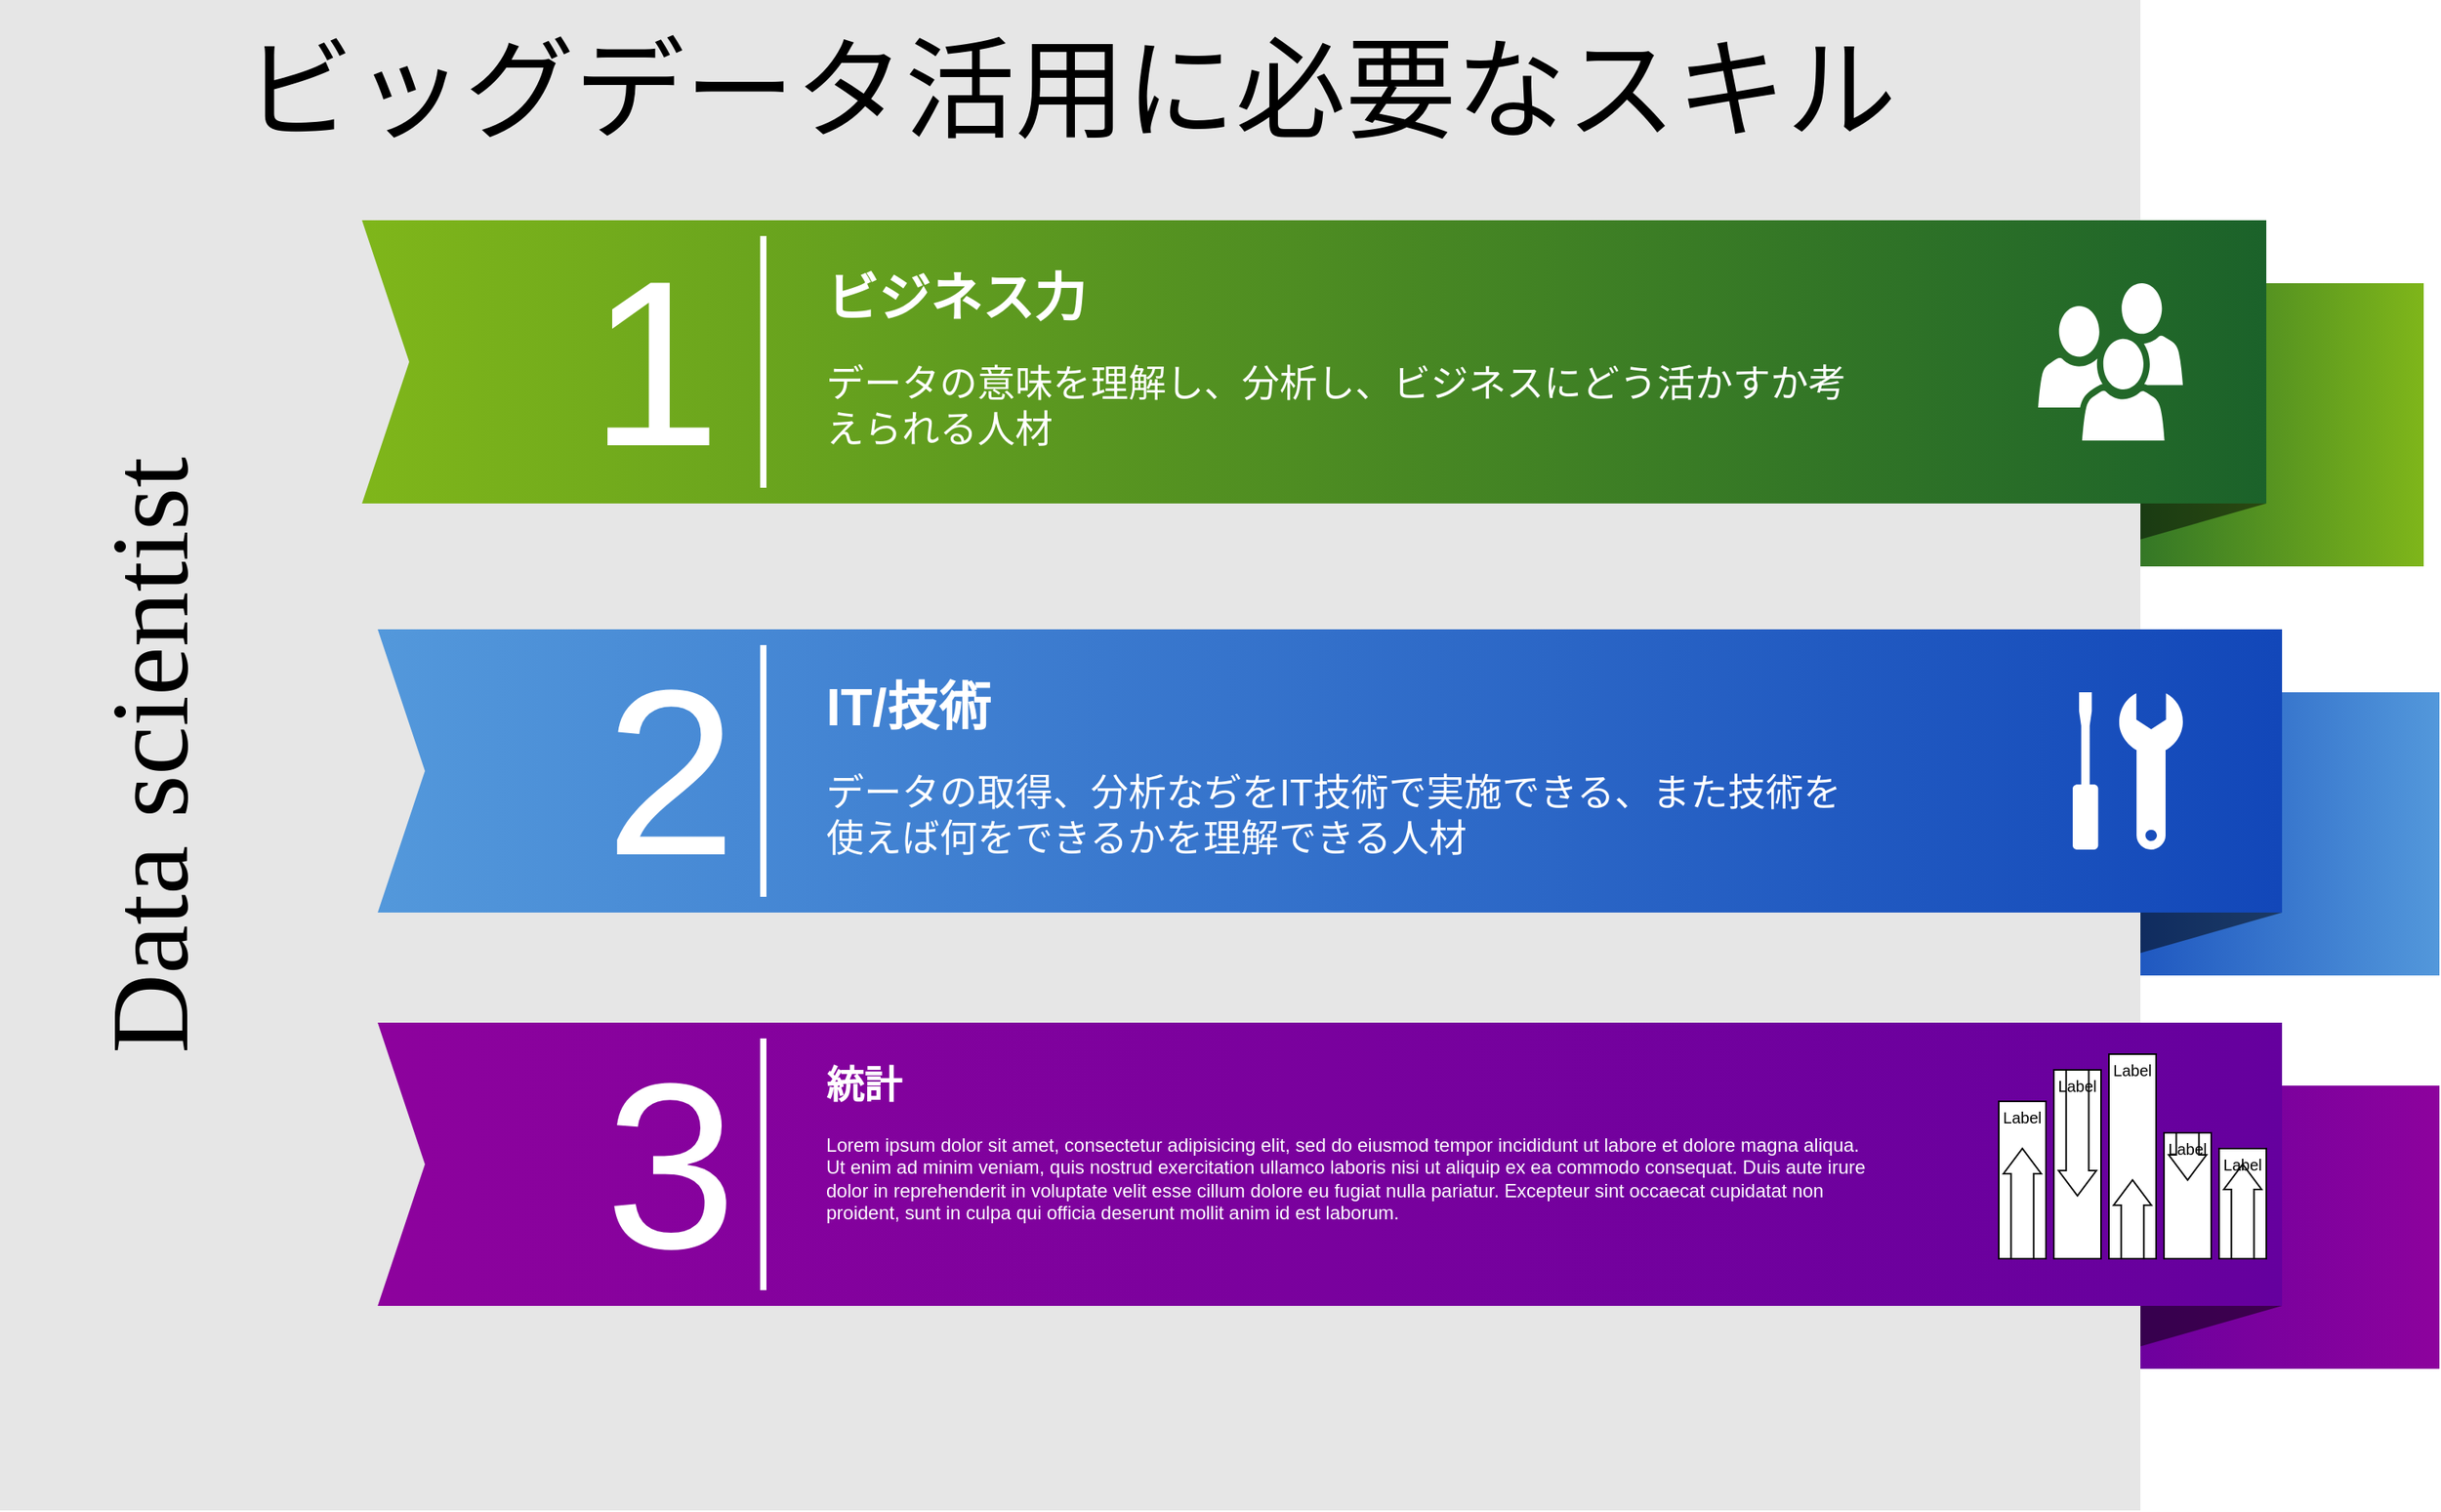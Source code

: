 <mxfile version="12.9.4" type="github">
  <diagram name="Page-1" id="1622d65d-c77d-c4b6-e0e7-3c11208c8684">
    <mxGraphModel dx="1577" dy="1160" grid="1" gridSize="10" guides="1" tooltips="1" connect="1" arrows="1" fold="1" page="1" pageScale="1.5" pageWidth="1169" pageHeight="826" background="#ffffff" math="0" shadow="0">
      <root>
        <mxCell id="0" style=";html=1;" />
        <mxCell id="1" style=";html=1;" parent="0" />
        <mxCell id="869962fe87da545-3" value="" style="whiteSpace=wrap;html=1;rounded=0;shadow=0;dashed=0;strokeWidth=1;fontFamily=Tahoma;fontSize=10;fontColor=#FFFFFF;strokeColor=none;fillColor=#7FB61A;gradientColor=#1B622A;gradientDirection=west;" parent="1" vertex="1">
          <mxGeometry x="1360" y="210" width="240" height="180" as="geometry" />
        </mxCell>
        <mxCell id="869962fe87da545-4" value="" style="verticalLabelPosition=bottom;verticalAlign=top;html=1;strokeWidth=1;shape=mxgraph.basic.orthogonal_triangle;rounded=0;shadow=0;dashed=0;fontFamily=Tahoma;fontSize=10;fontColor=#FFFFFF;flipV=1;fillColor=#000000;strokeColor=none;opacity=50;" parent="1" vertex="1">
          <mxGeometry x="1360" y="350" width="140" height="40" as="geometry" />
        </mxCell>
        <mxCell id="869962fe87da545-6" value="" style="whiteSpace=wrap;html=1;rounded=0;shadow=0;dashed=0;strokeWidth=1;fontFamily=Tahoma;fontSize=10;fontColor=#FFFFFF;strokeColor=none;fillColor=#5398DB;gradientColor=#1247B9;gradientDirection=west;" parent="1" vertex="1">
          <mxGeometry x="1370" y="470" width="240" height="180" as="geometry" />
        </mxCell>
        <mxCell id="869962fe87da545-7" value="" style="verticalLabelPosition=bottom;verticalAlign=top;html=1;strokeWidth=1;shape=mxgraph.basic.orthogonal_triangle;rounded=0;shadow=0;dashed=0;fontFamily=Tahoma;fontSize=10;fontColor=#FFFFFF;flipV=1;fillColor=#000000;strokeColor=none;opacity=50;" parent="1" vertex="1">
          <mxGeometry x="1370" y="610" width="140" height="40" as="geometry" />
        </mxCell>
        <mxCell id="869962fe87da545-9" value="" style="whiteSpace=wrap;html=1;rounded=0;shadow=0;dashed=0;strokeWidth=1;fontFamily=Tahoma;fontSize=10;fontColor=#FFFFFF;strokeColor=none;fillColor=#8D029D;gradientColor=#65009E;gradientDirection=west;" parent="1" vertex="1">
          <mxGeometry x="1370" y="720" width="240" height="180" as="geometry" />
        </mxCell>
        <mxCell id="869962fe87da545-10" value="" style="verticalLabelPosition=bottom;verticalAlign=top;html=1;strokeWidth=1;shape=mxgraph.basic.orthogonal_triangle;rounded=0;shadow=0;dashed=0;fontFamily=Tahoma;fontSize=10;fontColor=#FFFFFF;flipV=1;fillColor=#000000;strokeColor=none;opacity=50;" parent="1" vertex="1">
          <mxGeometry x="1370" y="860" width="140" height="40" as="geometry" />
        </mxCell>
        <mxCell id="869962fe87da545-5" value="ビッグデータ活用に必要なスキル" style="whiteSpace=wrap;html=1;rounded=0;shadow=0;dashed=0;strokeWidth=1;fillColor=#E6E6E6;fontFamily=Verdana;fontSize=70;strokeColor=none;verticalAlign=top;spacingTop=10;" parent="1" vertex="1">
          <mxGeometry x="60" y="30" width="1360" height="960" as="geometry" />
        </mxCell>
        <mxCell id="869962fe87da545-2" value="" style="html=1;shadow=0;dashed=0;align=center;verticalAlign=middle;shape=mxgraph.arrows2.arrow;dy=0;dx=0;notch=30;rounded=0;strokeColor=none;strokeWidth=1;fillColor=#7FB61A;fontFamily=Tahoma;fontSize=10;fontColor=#FFFFFF;gradientColor=#1B622A;gradientDirection=east;" parent="1" vertex="1">
          <mxGeometry x="290" y="170" width="1210" height="180" as="geometry" />
        </mxCell>
        <mxCell id="869962fe87da545-8" value="" style="html=1;shadow=0;dashed=0;align=center;verticalAlign=middle;shape=mxgraph.arrows2.arrow;dy=0;dx=0;notch=30;rounded=0;strokeColor=none;strokeWidth=1;fillColor=#5398DB;fontFamily=Tahoma;fontSize=10;fontColor=#FFFFFF;gradientColor=#1247B9;gradientDirection=east;" parent="1" vertex="1">
          <mxGeometry x="300" y="430" width="1210" height="180" as="geometry" />
        </mxCell>
        <mxCell id="869962fe87da545-11" value="" style="html=1;shadow=0;dashed=0;align=center;verticalAlign=middle;shape=mxgraph.arrows2.arrow;dy=0;dx=0;notch=30;rounded=0;strokeColor=none;strokeWidth=1;fillColor=#8D029D;fontFamily=Tahoma;fontSize=10;fontColor=#FFFFFF;gradientColor=#65009E;gradientDirection=east;" parent="1" vertex="1">
          <mxGeometry x="300" y="680" width="1210" height="180" as="geometry" />
        </mxCell>
        <mxCell id="869962fe87da545-18" value="Data scientist" style="text;html=1;strokeColor=none;fillColor=none;align=center;verticalAlign=middle;whiteSpace=wrap;rounded=0;shadow=0;dashed=0;fontFamily=Verdana;fontSize=70;horizontal=0;" parent="1" vertex="1">
          <mxGeometry x="90" y="180" width="130" height="660" as="geometry" />
        </mxCell>
        <mxCell id="869962fe87da545-19" value="1" style="text;html=1;strokeColor=none;fillColor=none;align=right;verticalAlign=middle;whiteSpace=wrap;rounded=0;shadow=0;dashed=0;fontFamily=Helvetica;fontSize=150;fontColor=#FFFFFF;" parent="1" vertex="1">
          <mxGeometry x="320" y="170" width="200" height="180" as="geometry" />
        </mxCell>
        <mxCell id="869962fe87da545-20" value="2" style="text;html=1;strokeColor=none;fillColor=none;align=right;verticalAlign=middle;whiteSpace=wrap;rounded=0;shadow=0;dashed=0;fontFamily=Helvetica;fontSize=150;fontColor=#FFFFFF;" parent="1" vertex="1">
          <mxGeometry x="330" y="430" width="200" height="180" as="geometry" />
        </mxCell>
        <mxCell id="869962fe87da545-21" value="3" style="text;html=1;strokeColor=none;fillColor=none;align=right;verticalAlign=middle;whiteSpace=wrap;rounded=0;shadow=0;dashed=0;fontFamily=Helvetica;fontSize=150;fontColor=#FFFFFF;" parent="1" vertex="1">
          <mxGeometry x="330" y="680" width="200" height="180" as="geometry" />
        </mxCell>
        <mxCell id="869962fe87da545-24" value="" style="line;strokeWidth=4;direction=south;html=1;rounded=0;shadow=0;dashed=0;fillColor=none;gradientColor=#AD0002;fontFamily=Helvetica;fontSize=150;fontColor=#FFFFFF;align=right;strokeColor=#FFFFFF;" parent="1" vertex="1">
          <mxGeometry x="540" y="180" width="10" height="160" as="geometry" />
        </mxCell>
        <mxCell id="869962fe87da545-25" value="" style="line;strokeWidth=4;direction=south;html=1;rounded=0;shadow=0;dashed=0;fillColor=none;gradientColor=#AD0002;fontFamily=Helvetica;fontSize=150;fontColor=#FFFFFF;align=right;strokeColor=#FFFFFF;" parent="1" vertex="1">
          <mxGeometry x="540" y="440" width="10" height="160" as="geometry" />
        </mxCell>
        <mxCell id="869962fe87da545-26" value="" style="line;strokeWidth=4;direction=south;html=1;rounded=0;shadow=0;dashed=0;fillColor=none;gradientColor=#AD0002;fontFamily=Helvetica;fontSize=150;fontColor=#FFFFFF;align=right;strokeColor=#FFFFFF;" parent="1" vertex="1">
          <mxGeometry x="540" y="690" width="10" height="160" as="geometry" />
        </mxCell>
        <mxCell id="869962fe87da545-29" value="&lt;h1&gt;&lt;font style=&quot;font-size: 33px&quot;&gt;ビジネス力&lt;/font&gt;&lt;/h1&gt;&lt;p&gt;&lt;font size=&quot;5&quot;&gt;データの意味を理解し、分析し、ビジネスにどう活かすか考えられる人材&lt;/font&gt;&lt;/p&gt;" style="text;html=1;strokeColor=none;fillColor=none;spacing=5;spacingTop=-20;whiteSpace=wrap;overflow=hidden;rounded=0;shadow=0;dashed=0;fontFamily=Helvetica;fontSize=15;fontColor=#FFFFFF;align=left;" parent="1" vertex="1">
          <mxGeometry x="580" y="190" width="670" height="140" as="geometry" />
        </mxCell>
        <mxCell id="869962fe87da545-31" value="&lt;h1&gt;統計&lt;/h1&gt;&lt;p&gt;L&lt;span&gt;orem ipsum dolor sit amet, consectetur adipisicing elit, sed do eiusmod tempor incididunt ut labore et dolore magna aliqua. Ut enim ad minim veniam, quis nostrud exercitation ullamco laboris nisi ut aliquip ex ea commodo consequat. Duis aute irure dolor in reprehenderit in voluptate velit esse cillum dolore eu fugiat nulla pariatur. Excepteur sint occaecat cupidatat non proident, sunt in culpa qui officia deserunt mollit anim id est laborum.&lt;/span&gt;&lt;/p&gt;" style="text;html=1;strokeColor=none;fillColor=none;spacing=5;spacingTop=-20;whiteSpace=wrap;overflow=hidden;rounded=0;shadow=0;dashed=0;fontFamily=Helvetica;fontSize=12;fontColor=#FFFFFF;align=left;" parent="1" vertex="1">
          <mxGeometry x="580" y="700" width="670" height="140" as="geometry" />
        </mxCell>
        <mxCell id="869962fe87da545-34" value="" style="shadow=0;dashed=0;html=1;strokeColor=none;fillColor=#FFFFFF;labelPosition=center;verticalLabelPosition=bottom;verticalAlign=top;shape=mxgraph.office.users.users;rounded=0;fontFamily=Helvetica;fontSize=12;fontColor=#FFFFFF;align=left;" parent="1" vertex="1">
          <mxGeometry x="1355.0" y="210" width="92" height="100" as="geometry" />
        </mxCell>
        <mxCell id="869962fe87da545-37" value="" style="shadow=0;dashed=0;html=1;strokeColor=none;fillColor=#FFFFFF;labelPosition=center;verticalLabelPosition=bottom;verticalAlign=top;shape=mxgraph.office.concepts.maintenance;rounded=0;fontFamily=Helvetica;fontSize=12;fontColor=#FFFFFF;align=left;" parent="1" vertex="1">
          <mxGeometry x="1377" y="470" width="70" height="100" as="geometry" />
        </mxCell>
        <mxCell id="sVLnHsk-5qbUHLEEGtPF-35" value="" style="group" vertex="1" connectable="0" parent="1">
          <mxGeometry x="1330" y="700" width="170" height="130" as="geometry" />
        </mxCell>
        <mxCell id="sVLnHsk-5qbUHLEEGtPF-19" value="" style="" vertex="1" parent="sVLnHsk-5qbUHLEEGtPF-35">
          <mxGeometry y="30" width="30" height="100" as="geometry" />
        </mxCell>
        <mxCell id="sVLnHsk-5qbUHLEEGtPF-20" value="" style="shape=mxgraph.arrows2.arrow;dy=0.4;dx=16;notch=0;direction=north;" vertex="1" parent="sVLnHsk-5qbUHLEEGtPF-19">
          <mxGeometry x="3" y="30" width="24" height="70" as="geometry" />
        </mxCell>
        <mxCell id="sVLnHsk-5qbUHLEEGtPF-21" value="Label" style="text;html=1;align=center;verticalAlign=middle;whiteSpace=wrap;fontSize=10;" vertex="1" parent="sVLnHsk-5qbUHLEEGtPF-19">
          <mxGeometry width="30" height="20" as="geometry" />
        </mxCell>
        <mxCell id="sVLnHsk-5qbUHLEEGtPF-22" value="" style="" vertex="1" parent="sVLnHsk-5qbUHLEEGtPF-35">
          <mxGeometry x="35" y="10" width="30" height="120" as="geometry" />
        </mxCell>
        <mxCell id="sVLnHsk-5qbUHLEEGtPF-23" value="" style="shape=mxgraph.arrows2.arrow;dy=0.4;dx=16;notch=0;direction=south;" vertex="1" parent="sVLnHsk-5qbUHLEEGtPF-22">
          <mxGeometry x="3" width="24" height="80" as="geometry" />
        </mxCell>
        <mxCell id="sVLnHsk-5qbUHLEEGtPF-24" value="Label" style="text;html=1;align=center;verticalAlign=middle;whiteSpace=wrap;fontSize=10;" vertex="1" parent="sVLnHsk-5qbUHLEEGtPF-22">
          <mxGeometry width="30" height="20" as="geometry" />
        </mxCell>
        <mxCell id="sVLnHsk-5qbUHLEEGtPF-25" value="" style="" vertex="1" parent="sVLnHsk-5qbUHLEEGtPF-35">
          <mxGeometry x="70" width="30" height="130" as="geometry" />
        </mxCell>
        <mxCell id="sVLnHsk-5qbUHLEEGtPF-26" value="" style="shape=mxgraph.arrows2.arrow;dy=0.4;dx=16;notch=0;direction=north;" vertex="1" parent="sVLnHsk-5qbUHLEEGtPF-25">
          <mxGeometry x="3" y="80" width="24" height="50" as="geometry" />
        </mxCell>
        <mxCell id="sVLnHsk-5qbUHLEEGtPF-27" value="Label" style="text;html=1;align=center;verticalAlign=middle;whiteSpace=wrap;fontSize=10;" vertex="1" parent="sVLnHsk-5qbUHLEEGtPF-25">
          <mxGeometry width="30" height="20" as="geometry" />
        </mxCell>
        <mxCell id="sVLnHsk-5qbUHLEEGtPF-28" value="" style="" vertex="1" parent="sVLnHsk-5qbUHLEEGtPF-35">
          <mxGeometry x="105" y="50" width="30" height="80" as="geometry" />
        </mxCell>
        <mxCell id="sVLnHsk-5qbUHLEEGtPF-29" value="" style="shape=mxgraph.arrows2.arrow;dy=0.4;dx=16;notch=0;direction=south;" vertex="1" parent="sVLnHsk-5qbUHLEEGtPF-28">
          <mxGeometry x="3" width="24" height="30" as="geometry" />
        </mxCell>
        <mxCell id="sVLnHsk-5qbUHLEEGtPF-30" value="Label" style="text;html=1;align=center;verticalAlign=middle;whiteSpace=wrap;fontSize=10;" vertex="1" parent="sVLnHsk-5qbUHLEEGtPF-28">
          <mxGeometry width="30" height="20" as="geometry" />
        </mxCell>
        <mxCell id="sVLnHsk-5qbUHLEEGtPF-31" value="" style="" vertex="1" parent="sVLnHsk-5qbUHLEEGtPF-35">
          <mxGeometry x="140" y="60" width="30" height="70" as="geometry" />
        </mxCell>
        <mxCell id="sVLnHsk-5qbUHLEEGtPF-32" value="" style="shape=mxgraph.arrows2.arrow;dy=0.4;dx=16;notch=0;direction=north;" vertex="1" parent="sVLnHsk-5qbUHLEEGtPF-31">
          <mxGeometry x="3" y="10" width="24" height="60" as="geometry" />
        </mxCell>
        <mxCell id="sVLnHsk-5qbUHLEEGtPF-33" value="Label" style="text;html=1;align=center;verticalAlign=middle;whiteSpace=wrap;fontSize=10;" vertex="1" parent="sVLnHsk-5qbUHLEEGtPF-31">
          <mxGeometry width="30" height="20" as="geometry" />
        </mxCell>
        <mxCell id="sVLnHsk-5qbUHLEEGtPF-46" value="&lt;h1&gt;&lt;span style=&quot;font-size: 33px&quot;&gt;IT/技術&lt;/span&gt;&lt;/h1&gt;&lt;p&gt;&lt;font size=&quot;5&quot;&gt;データの取得、分析なぢをIT技術で実施できる、また技術を使えば何をできるかを理解できる人材&lt;/font&gt;&lt;/p&gt;" style="text;html=1;strokeColor=none;fillColor=none;spacing=5;spacingTop=-20;whiteSpace=wrap;overflow=hidden;rounded=0;shadow=0;dashed=0;fontFamily=Helvetica;fontSize=15;fontColor=#FFFFFF;align=left;" vertex="1" parent="1">
          <mxGeometry x="580" y="450" width="670" height="140" as="geometry" />
        </mxCell>
      </root>
    </mxGraphModel>
  </diagram>
</mxfile>
